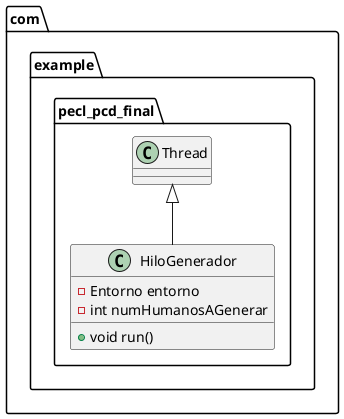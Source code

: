 @startuml
class com.example.pecl_pcd_final.HiloGenerador {
- Entorno entorno
- int numHumanosAGenerar
+ void run()
}




com.example.pecl_pcd_final.Thread <|-- com.example.pecl_pcd_final.HiloGenerador
@enduml